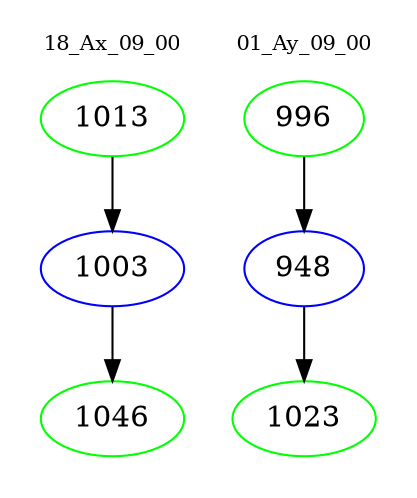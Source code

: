 digraph{
subgraph cluster_0 {
color = white
label = "18_Ax_09_00";
fontsize=10;
T0_1013 [label="1013", color="green"]
T0_1013 -> T0_1003 [color="black"]
T0_1003 [label="1003", color="blue"]
T0_1003 -> T0_1046 [color="black"]
T0_1046 [label="1046", color="green"]
}
subgraph cluster_1 {
color = white
label = "01_Ay_09_00";
fontsize=10;
T1_996 [label="996", color="green"]
T1_996 -> T1_948 [color="black"]
T1_948 [label="948", color="blue"]
T1_948 -> T1_1023 [color="black"]
T1_1023 [label="1023", color="green"]
}
}
